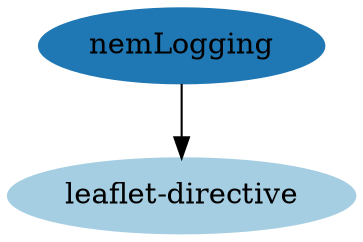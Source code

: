 digraph dependencies {
  node[shape="ellipse",style="filled",colorscheme=paired12]

  
    "leaflet-directive"[label="leaflet-directive", color=1]
  

  node[shape="ellipse",style="filled",color=2]
  
    
      "nemLogging" -> "leaflet-directive"
    
  
}
